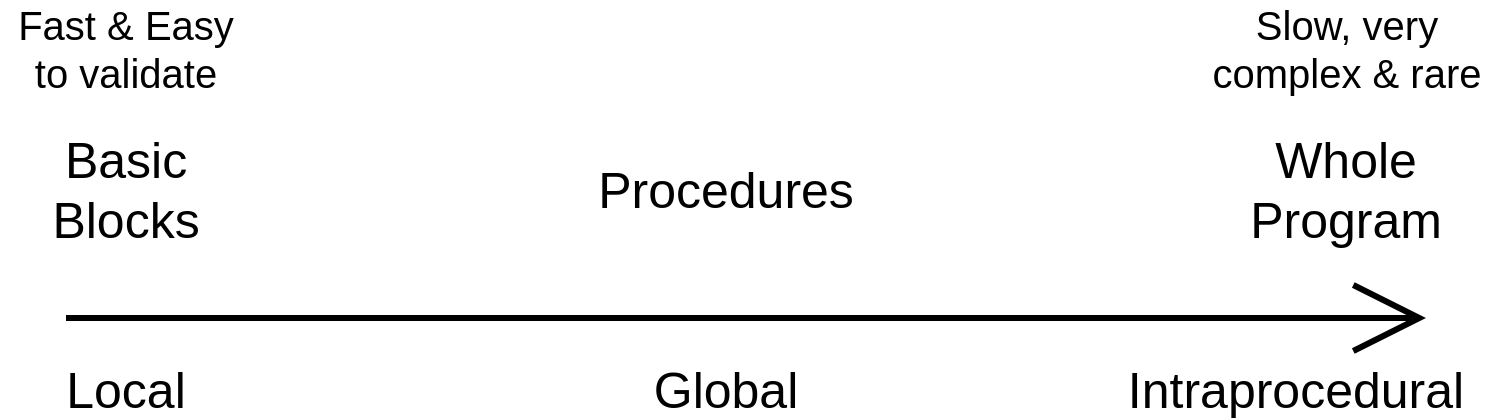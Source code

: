 <mxfile>
    <diagram id="ZHF7SwjTDUc-ddh98iuG" name="Page-1">
        <mxGraphModel dx="1248" dy="1126" grid="1" gridSize="10" guides="1" tooltips="1" connect="1" arrows="1" fold="1" page="1" pageScale="1" pageWidth="850" pageHeight="1100" math="0" shadow="0">
            <root>
                <mxCell id="0"/>
                <mxCell id="1" parent="0"/>
                <mxCell id="2" value="" style="endArrow=open;html=1;endFill=0;endSize=30;strokeWidth=3;" edge="1" parent="1">
                    <mxGeometry width="50" height="50" relative="1" as="geometry">
                        <mxPoint x="40" y="180" as="sourcePoint"/>
                        <mxPoint x="720" y="180" as="targetPoint"/>
                    </mxGeometry>
                </mxCell>
                <mxCell id="3" value="Local" style="text;html=1;strokeColor=none;fillColor=none;align=center;verticalAlign=middle;whiteSpace=wrap;rounded=0;fontSize=25;" vertex="1" parent="1">
                    <mxGeometry x="40" y="200" width="60" height="30" as="geometry"/>
                </mxCell>
                <mxCell id="4" value="Global" style="text;html=1;strokeColor=none;fillColor=none;align=center;verticalAlign=middle;whiteSpace=wrap;rounded=0;fontSize=25;" vertex="1" parent="1">
                    <mxGeometry x="340" y="200" width="60" height="30" as="geometry"/>
                </mxCell>
                <mxCell id="5" value="Intraprocedural" style="text;html=1;strokeColor=none;fillColor=none;align=center;verticalAlign=middle;whiteSpace=wrap;rounded=0;fontSize=25;" vertex="1" parent="1">
                    <mxGeometry x="590" y="200" width="130" height="30" as="geometry"/>
                </mxCell>
                <mxCell id="6" value="Basic Blocks" style="text;html=1;strokeColor=none;fillColor=none;align=center;verticalAlign=middle;whiteSpace=wrap;rounded=0;fontSize=25;" vertex="1" parent="1">
                    <mxGeometry x="40" y="100" width="60" height="30" as="geometry"/>
                </mxCell>
                <mxCell id="7" value="Procedures" style="text;html=1;strokeColor=none;fillColor=none;align=center;verticalAlign=middle;whiteSpace=wrap;rounded=0;fontSize=25;" vertex="1" parent="1">
                    <mxGeometry x="340" y="100" width="60" height="30" as="geometry"/>
                </mxCell>
                <mxCell id="8" value="Whole&lt;br&gt;Program" style="text;html=1;strokeColor=none;fillColor=none;align=center;verticalAlign=middle;whiteSpace=wrap;rounded=0;fontSize=25;" vertex="1" parent="1">
                    <mxGeometry x="650" y="100" width="60" height="30" as="geometry"/>
                </mxCell>
                <mxCell id="9" value="Fast &amp;amp; Easy to validate" style="text;html=1;strokeColor=none;fillColor=none;align=center;verticalAlign=middle;whiteSpace=wrap;rounded=0;fontSize=20;" vertex="1" parent="1">
                    <mxGeometry x="15" y="30" width="110" height="30" as="geometry"/>
                </mxCell>
                <mxCell id="10" value="Slow, very complex &amp;amp; rare" style="text;html=1;strokeColor=none;fillColor=none;align=center;verticalAlign=middle;whiteSpace=wrap;rounded=0;fontSize=20;" vertex="1" parent="1">
                    <mxGeometry x="602.5" y="30" width="155" height="30" as="geometry"/>
                </mxCell>
            </root>
        </mxGraphModel>
    </diagram>
</mxfile>